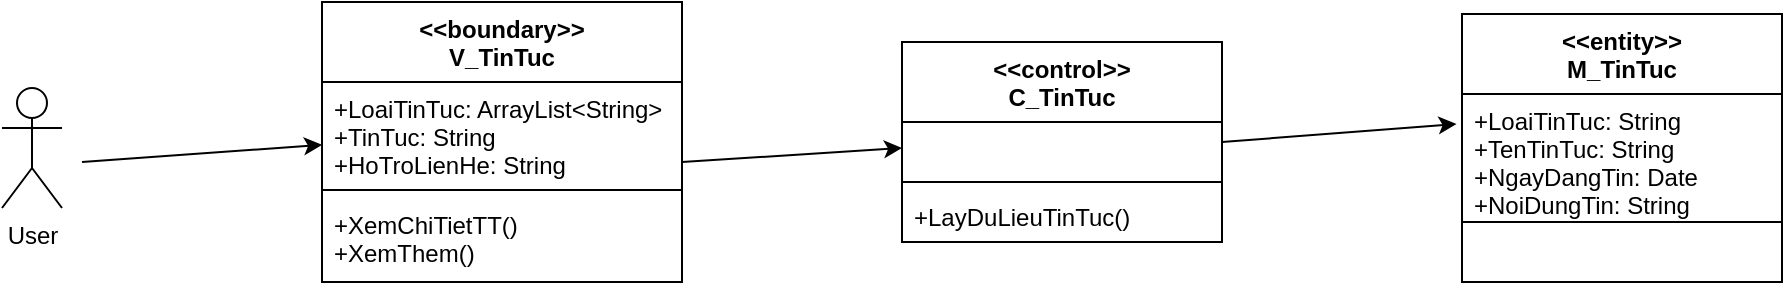 <mxfile version="13.11.0" type="github"><diagram id="5_EOO4oc-jw351MUFygM" name="Page-1"><mxGraphModel dx="1038" dy="548" grid="1" gridSize="10" guides="1" tooltips="1" connect="1" arrows="1" fold="1" page="1" pageScale="1" pageWidth="850" pageHeight="1100" math="0" shadow="0"><root><mxCell id="0"/><mxCell id="1" parent="0"/><mxCell id="dxQ7uzJ1-K0xJ2TfPgHo-1" value="User" style="shape=umlActor;verticalLabelPosition=bottom;verticalAlign=top;html=1;outlineConnect=0;" vertex="1" parent="1"><mxGeometry x="50" y="273" width="30" height="60" as="geometry"/></mxCell><mxCell id="dxQ7uzJ1-K0xJ2TfPgHo-2" value="&lt;&lt;boundary&gt;&gt;&#10;V_TinTuc" style="swimlane;fontStyle=1;align=center;verticalAlign=top;childLayout=stackLayout;horizontal=1;startSize=40;horizontalStack=0;resizeParent=1;resizeParentMax=0;resizeLast=0;collapsible=1;marginBottom=0;" vertex="1" parent="1"><mxGeometry x="210" y="230" width="180" height="140" as="geometry"/></mxCell><mxCell id="dxQ7uzJ1-K0xJ2TfPgHo-3" value="+LoaiTinTuc: ArrayList&lt;String&gt;&#10;+TinTuc: String&#10;+HoTroLienHe: String" style="text;strokeColor=none;fillColor=none;align=left;verticalAlign=top;spacingLeft=4;spacingRight=4;overflow=hidden;rotatable=0;points=[[0,0.5],[1,0.5]];portConstraint=eastwest;" vertex="1" parent="dxQ7uzJ1-K0xJ2TfPgHo-2"><mxGeometry y="40" width="180" height="50" as="geometry"/></mxCell><mxCell id="dxQ7uzJ1-K0xJ2TfPgHo-4" value="" style="line;strokeWidth=1;fillColor=none;align=left;verticalAlign=middle;spacingTop=-1;spacingLeft=3;spacingRight=3;rotatable=0;labelPosition=right;points=[];portConstraint=eastwest;" vertex="1" parent="dxQ7uzJ1-K0xJ2TfPgHo-2"><mxGeometry y="90" width="180" height="8" as="geometry"/></mxCell><mxCell id="dxQ7uzJ1-K0xJ2TfPgHo-5" value="+XemChiTietTT()&#10;+XemThem()" style="text;strokeColor=none;fillColor=none;align=left;verticalAlign=top;spacingLeft=4;spacingRight=4;overflow=hidden;rotatable=0;points=[[0,0.5],[1,0.5]];portConstraint=eastwest;" vertex="1" parent="dxQ7uzJ1-K0xJ2TfPgHo-2"><mxGeometry y="98" width="180" height="42" as="geometry"/></mxCell><mxCell id="dxQ7uzJ1-K0xJ2TfPgHo-6" value="&lt;&lt;control&gt;&gt;&#10;C_TinTuc" style="swimlane;fontStyle=1;align=center;verticalAlign=top;childLayout=stackLayout;horizontal=1;startSize=40;horizontalStack=0;resizeParent=1;resizeParentMax=0;resizeLast=0;collapsible=1;marginBottom=0;" vertex="1" parent="1"><mxGeometry x="500" y="250" width="160" height="100" as="geometry"/></mxCell><mxCell id="dxQ7uzJ1-K0xJ2TfPgHo-7" value="   " style="text;strokeColor=none;fillColor=none;align=left;verticalAlign=top;spacingLeft=4;spacingRight=4;overflow=hidden;rotatable=0;points=[[0,0.5],[1,0.5]];portConstraint=eastwest;" vertex="1" parent="dxQ7uzJ1-K0xJ2TfPgHo-6"><mxGeometry y="40" width="160" height="26" as="geometry"/></mxCell><mxCell id="dxQ7uzJ1-K0xJ2TfPgHo-8" value="" style="line;strokeWidth=1;fillColor=none;align=left;verticalAlign=middle;spacingTop=-1;spacingLeft=3;spacingRight=3;rotatable=0;labelPosition=right;points=[];portConstraint=eastwest;" vertex="1" parent="dxQ7uzJ1-K0xJ2TfPgHo-6"><mxGeometry y="66" width="160" height="8" as="geometry"/></mxCell><mxCell id="dxQ7uzJ1-K0xJ2TfPgHo-9" value="+LayDuLieuTinTuc()" style="text;strokeColor=none;fillColor=none;align=left;verticalAlign=top;spacingLeft=4;spacingRight=4;overflow=hidden;rotatable=0;points=[[0,0.5],[1,0.5]];portConstraint=eastwest;" vertex="1" parent="dxQ7uzJ1-K0xJ2TfPgHo-6"><mxGeometry y="74" width="160" height="26" as="geometry"/></mxCell><mxCell id="dxQ7uzJ1-K0xJ2TfPgHo-10" value="&lt;&lt;entity&gt;&gt;&#10;M_TinTuc" style="swimlane;fontStyle=1;align=center;verticalAlign=top;childLayout=stackLayout;horizontal=1;startSize=40;horizontalStack=0;resizeParent=1;resizeParentMax=0;resizeLast=0;collapsible=1;marginBottom=0;" vertex="1" parent="1"><mxGeometry x="780" y="236" width="160" height="134" as="geometry"/></mxCell><mxCell id="dxQ7uzJ1-K0xJ2TfPgHo-11" value="+LoaiTinTuc: String&#10;+TenTinTuc: String&#10;+NgayDangTin: Date&#10;+NoiDungTin: String" style="text;strokeColor=none;fillColor=none;align=left;verticalAlign=top;spacingLeft=4;spacingRight=4;overflow=hidden;rotatable=0;points=[[0,0.5],[1,0.5]];portConstraint=eastwest;" vertex="1" parent="dxQ7uzJ1-K0xJ2TfPgHo-10"><mxGeometry y="40" width="160" height="60" as="geometry"/></mxCell><mxCell id="dxQ7uzJ1-K0xJ2TfPgHo-12" value="" style="line;strokeWidth=1;fillColor=none;align=left;verticalAlign=middle;spacingTop=-1;spacingLeft=3;spacingRight=3;rotatable=0;labelPosition=right;points=[];portConstraint=eastwest;" vertex="1" parent="dxQ7uzJ1-K0xJ2TfPgHo-10"><mxGeometry y="100" width="160" height="8" as="geometry"/></mxCell><mxCell id="dxQ7uzJ1-K0xJ2TfPgHo-13" value="   " style="text;strokeColor=none;fillColor=none;align=left;verticalAlign=top;spacingLeft=4;spacingRight=4;overflow=hidden;rotatable=0;points=[[0,0.5],[1,0.5]];portConstraint=eastwest;" vertex="1" parent="dxQ7uzJ1-K0xJ2TfPgHo-10"><mxGeometry y="108" width="160" height="26" as="geometry"/></mxCell><mxCell id="dxQ7uzJ1-K0xJ2TfPgHo-15" value="" style="endArrow=classic;html=1;entryX=-0.017;entryY=0.25;entryDx=0;entryDy=0;entryPerimeter=0;" edge="1" parent="1" target="dxQ7uzJ1-K0xJ2TfPgHo-11"><mxGeometry width="50" height="50" relative="1" as="geometry"><mxPoint x="660" y="300" as="sourcePoint"/><mxPoint x="450" y="260" as="targetPoint"/></mxGeometry></mxCell><mxCell id="dxQ7uzJ1-K0xJ2TfPgHo-16" value="" style="endArrow=classic;html=1;entryX=0;entryY=0.5;entryDx=0;entryDy=0;exitX=1;exitY=0.8;exitDx=0;exitDy=0;exitPerimeter=0;" edge="1" parent="1" source="dxQ7uzJ1-K0xJ2TfPgHo-3" target="dxQ7uzJ1-K0xJ2TfPgHo-7"><mxGeometry width="50" height="50" relative="1" as="geometry"><mxPoint x="400" y="310" as="sourcePoint"/><mxPoint x="450" y="260" as="targetPoint"/></mxGeometry></mxCell><mxCell id="dxQ7uzJ1-K0xJ2TfPgHo-17" value="" style="endArrow=classic;html=1;" edge="1" parent="1" target="dxQ7uzJ1-K0xJ2TfPgHo-3"><mxGeometry width="50" height="50" relative="1" as="geometry"><mxPoint x="90" y="310" as="sourcePoint"/><mxPoint x="450" y="260" as="targetPoint"/></mxGeometry></mxCell></root></mxGraphModel></diagram></mxfile>